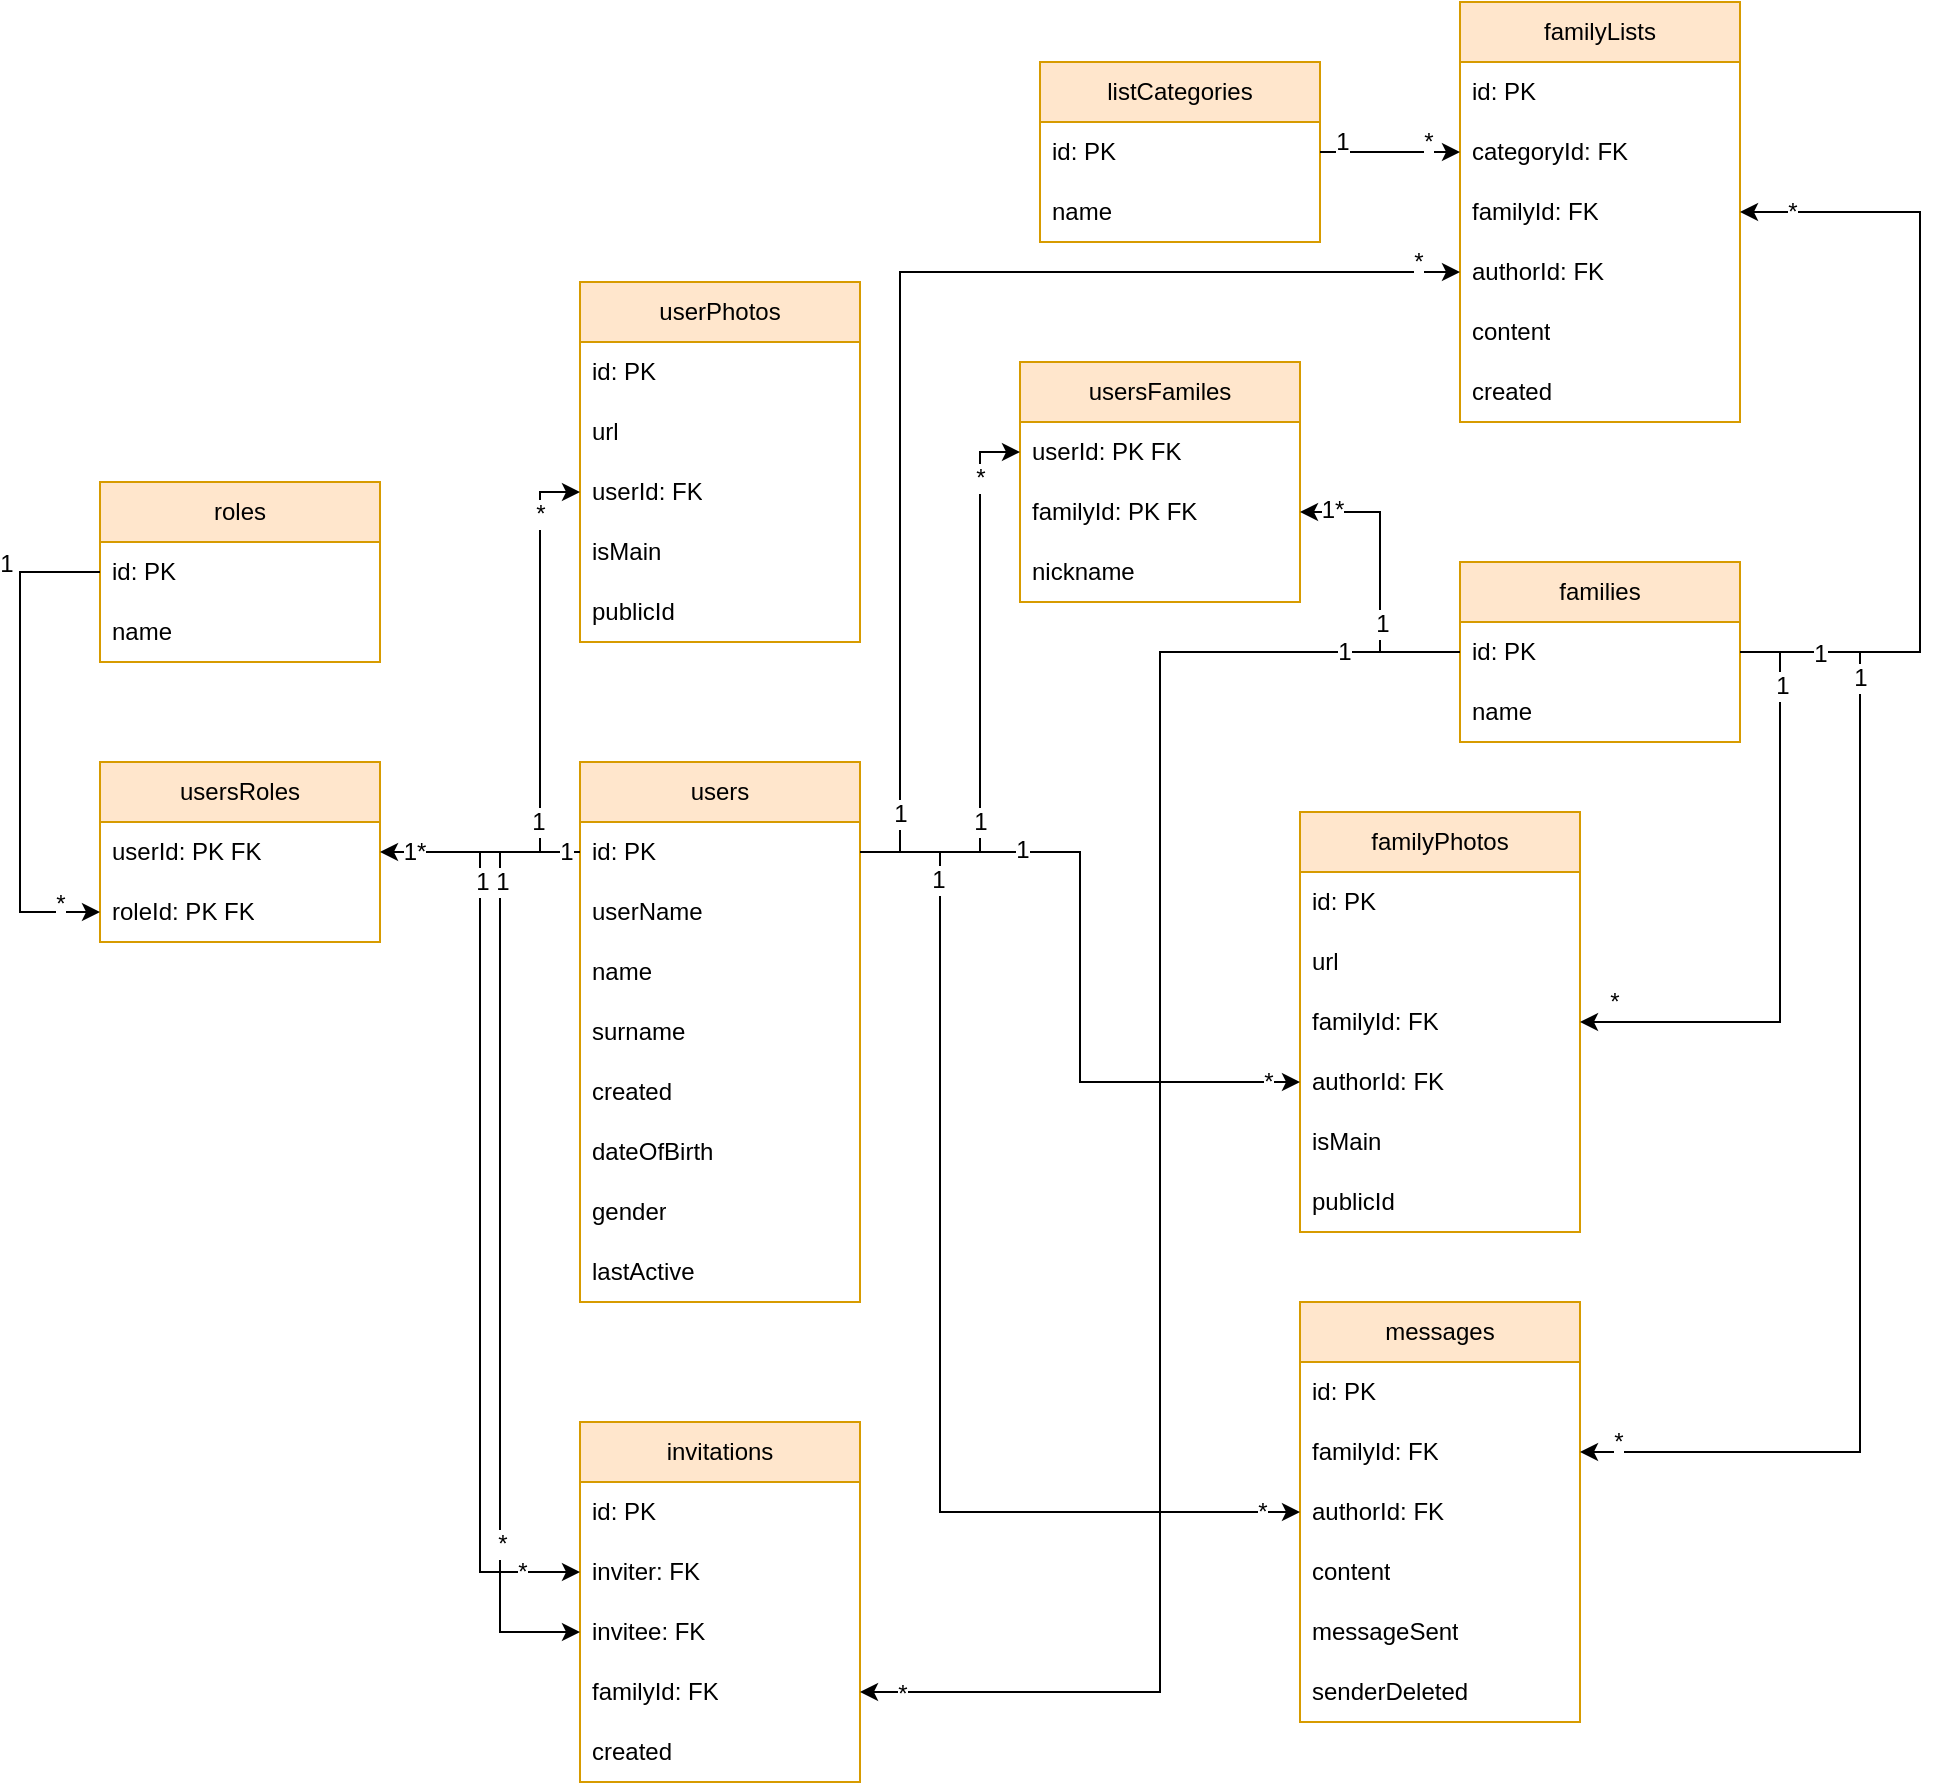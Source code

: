 <mxfile version="24.7.5">
  <diagram name="Strona-1" id="tA9agdr56p4hKBpBsx7S">
    <mxGraphModel dx="1290" dy="1776" grid="1" gridSize="10" guides="1" tooltips="1" connect="1" arrows="1" fold="1" page="1" pageScale="1" pageWidth="827" pageHeight="1169" math="0" shadow="0">
      <root>
        <mxCell id="0" />
        <mxCell id="1" parent="0" />
        <mxCell id="3G1fwVqHp_hqcapeYXKa-1" value="users" style="swimlane;fontStyle=0;childLayout=stackLayout;horizontal=1;startSize=30;horizontalStack=0;resizeParent=1;resizeParentMax=0;resizeLast=0;collapsible=1;marginBottom=0;whiteSpace=wrap;html=1;fillColor=#ffe6cc;strokeColor=#d79b00;" parent="1" vertex="1">
          <mxGeometry x="320" y="160" width="140" height="270" as="geometry">
            <mxRectangle x="120" y="80" width="70" height="30" as="alternateBounds" />
          </mxGeometry>
        </mxCell>
        <mxCell id="3G1fwVqHp_hqcapeYXKa-2" value="id: PK" style="text;strokeColor=none;fillColor=none;align=left;verticalAlign=middle;spacingLeft=4;spacingRight=4;overflow=hidden;points=[[0,0.5],[1,0.5]];portConstraint=eastwest;rotatable=0;whiteSpace=wrap;html=1;" parent="3G1fwVqHp_hqcapeYXKa-1" vertex="1">
          <mxGeometry y="30" width="140" height="30" as="geometry" />
        </mxCell>
        <mxCell id="Lj0pywwErP4duIBonrgP-1" value="userName" style="text;strokeColor=none;fillColor=none;align=left;verticalAlign=middle;spacingLeft=4;spacingRight=4;overflow=hidden;points=[[0,0.5],[1,0.5]];portConstraint=eastwest;rotatable=0;whiteSpace=wrap;html=1;" parent="3G1fwVqHp_hqcapeYXKa-1" vertex="1">
          <mxGeometry y="60" width="140" height="30" as="geometry" />
        </mxCell>
        <mxCell id="Lj0pywwErP4duIBonrgP-32" value="name" style="text;strokeColor=none;fillColor=none;align=left;verticalAlign=middle;spacingLeft=4;spacingRight=4;overflow=hidden;points=[[0,0.5],[1,0.5]];portConstraint=eastwest;rotatable=0;whiteSpace=wrap;html=1;" parent="3G1fwVqHp_hqcapeYXKa-1" vertex="1">
          <mxGeometry y="90" width="140" height="30" as="geometry" />
        </mxCell>
        <mxCell id="Lj0pywwErP4duIBonrgP-33" value="surname" style="text;strokeColor=none;fillColor=none;align=left;verticalAlign=middle;spacingLeft=4;spacingRight=4;overflow=hidden;points=[[0,0.5],[1,0.5]];portConstraint=eastwest;rotatable=0;whiteSpace=wrap;html=1;" parent="3G1fwVqHp_hqcapeYXKa-1" vertex="1">
          <mxGeometry y="120" width="140" height="30" as="geometry" />
        </mxCell>
        <mxCell id="Lj0pywwErP4duIBonrgP-2" value="created" style="text;strokeColor=none;fillColor=none;align=left;verticalAlign=middle;spacingLeft=4;spacingRight=4;overflow=hidden;points=[[0,0.5],[1,0.5]];portConstraint=eastwest;rotatable=0;whiteSpace=wrap;html=1;" parent="3G1fwVqHp_hqcapeYXKa-1" vertex="1">
          <mxGeometry y="150" width="140" height="30" as="geometry" />
        </mxCell>
        <mxCell id="Lj0pywwErP4duIBonrgP-25" value="dateOfBirth" style="text;strokeColor=none;fillColor=none;align=left;verticalAlign=middle;spacingLeft=4;spacingRight=4;overflow=hidden;points=[[0,0.5],[1,0.5]];portConstraint=eastwest;rotatable=0;whiteSpace=wrap;html=1;" parent="3G1fwVqHp_hqcapeYXKa-1" vertex="1">
          <mxGeometry y="180" width="140" height="30" as="geometry" />
        </mxCell>
        <mxCell id="Lj0pywwErP4duIBonrgP-4" value="gender" style="text;strokeColor=none;fillColor=none;align=left;verticalAlign=middle;spacingLeft=4;spacingRight=4;overflow=hidden;points=[[0,0.5],[1,0.5]];portConstraint=eastwest;rotatable=0;whiteSpace=wrap;html=1;" parent="3G1fwVqHp_hqcapeYXKa-1" vertex="1">
          <mxGeometry y="210" width="140" height="30" as="geometry" />
        </mxCell>
        <mxCell id="Lj0pywwErP4duIBonrgP-5" value="lastActive" style="text;strokeColor=none;fillColor=none;align=left;verticalAlign=middle;spacingLeft=4;spacingRight=4;overflow=hidden;points=[[0,0.5],[1,0.5]];portConstraint=eastwest;rotatable=0;whiteSpace=wrap;html=1;" parent="3G1fwVqHp_hqcapeYXKa-1" vertex="1">
          <mxGeometry y="240" width="140" height="30" as="geometry" />
        </mxCell>
        <mxCell id="3G1fwVqHp_hqcapeYXKa-7" value="roles" style="swimlane;fontStyle=0;childLayout=stackLayout;horizontal=1;startSize=30;horizontalStack=0;resizeParent=1;resizeParentMax=0;resizeLast=0;collapsible=1;marginBottom=0;whiteSpace=wrap;html=1;fillColor=#ffe6cc;strokeColor=#d79b00;" parent="1" vertex="1">
          <mxGeometry x="80" y="20" width="140" height="90" as="geometry">
            <mxRectangle x="120" y="80" width="70" height="30" as="alternateBounds" />
          </mxGeometry>
        </mxCell>
        <mxCell id="qeu9B4vKvqLOqwH7C2lc-4" value="id: PK" style="text;strokeColor=none;fillColor=none;align=left;verticalAlign=middle;spacingLeft=4;spacingRight=4;overflow=hidden;points=[[0,0.5],[1,0.5]];portConstraint=eastwest;rotatable=0;whiteSpace=wrap;html=1;" parent="3G1fwVqHp_hqcapeYXKa-7" vertex="1">
          <mxGeometry y="30" width="140" height="30" as="geometry" />
        </mxCell>
        <mxCell id="Lj0pywwErP4duIBonrgP-15" value="name" style="text;strokeColor=none;fillColor=none;align=left;verticalAlign=middle;spacingLeft=4;spacingRight=4;overflow=hidden;points=[[0,0.5],[1,0.5]];portConstraint=eastwest;rotatable=0;whiteSpace=wrap;html=1;" parent="3G1fwVqHp_hqcapeYXKa-7" vertex="1">
          <mxGeometry y="60" width="140" height="30" as="geometry" />
        </mxCell>
        <mxCell id="3G1fwVqHp_hqcapeYXKa-13" value="usersFamiles" style="swimlane;fontStyle=0;childLayout=stackLayout;horizontal=1;startSize=30;horizontalStack=0;resizeParent=1;resizeParentMax=0;resizeLast=0;collapsible=1;marginBottom=0;whiteSpace=wrap;html=1;fillColor=#ffe6cc;strokeColor=#d79b00;" parent="1" vertex="1">
          <mxGeometry x="540" y="-40" width="140" height="120" as="geometry">
            <mxRectangle x="120" y="80" width="70" height="30" as="alternateBounds" />
          </mxGeometry>
        </mxCell>
        <mxCell id="3G1fwVqHp_hqcapeYXKa-14" value="userId: PK FK" style="text;strokeColor=none;fillColor=none;align=left;verticalAlign=middle;spacingLeft=4;spacingRight=4;overflow=hidden;points=[[0,0.5],[1,0.5]];portConstraint=eastwest;rotatable=0;whiteSpace=wrap;html=1;" parent="3G1fwVqHp_hqcapeYXKa-13" vertex="1">
          <mxGeometry y="30" width="140" height="30" as="geometry" />
        </mxCell>
        <mxCell id="3G1fwVqHp_hqcapeYXKa-15" value="familyId: PK FK" style="text;strokeColor=none;fillColor=none;align=left;verticalAlign=middle;spacingLeft=4;spacingRight=4;overflow=hidden;points=[[0,0.5],[1,0.5]];portConstraint=eastwest;rotatable=0;whiteSpace=wrap;html=1;" parent="3G1fwVqHp_hqcapeYXKa-13" vertex="1">
          <mxGeometry y="60" width="140" height="30" as="geometry" />
        </mxCell>
        <mxCell id="Lj0pywwErP4duIBonrgP-29" value="nickname" style="text;strokeColor=none;fillColor=none;align=left;verticalAlign=middle;spacingLeft=4;spacingRight=4;overflow=hidden;points=[[0,0.5],[1,0.5]];portConstraint=eastwest;rotatable=0;whiteSpace=wrap;html=1;" parent="3G1fwVqHp_hqcapeYXKa-13" vertex="1">
          <mxGeometry y="90" width="140" height="30" as="geometry" />
        </mxCell>
        <mxCell id="3G1fwVqHp_hqcapeYXKa-19" value="families" style="swimlane;fontStyle=0;childLayout=stackLayout;horizontal=1;startSize=30;horizontalStack=0;resizeParent=1;resizeParentMax=0;resizeLast=0;collapsible=1;marginBottom=0;whiteSpace=wrap;html=1;fillColor=#ffe6cc;strokeColor=#d79b00;" parent="1" vertex="1">
          <mxGeometry x="760" y="60" width="140" height="90" as="geometry">
            <mxRectangle x="120" y="80" width="70" height="30" as="alternateBounds" />
          </mxGeometry>
        </mxCell>
        <mxCell id="3G1fwVqHp_hqcapeYXKa-20" value="id: PK" style="text;strokeColor=none;fillColor=none;align=left;verticalAlign=middle;spacingLeft=4;spacingRight=4;overflow=hidden;points=[[0,0.5],[1,0.5]];portConstraint=eastwest;rotatable=0;whiteSpace=wrap;html=1;" parent="3G1fwVqHp_hqcapeYXKa-19" vertex="1">
          <mxGeometry y="30" width="140" height="30" as="geometry" />
        </mxCell>
        <mxCell id="Lj0pywwErP4duIBonrgP-23" value="name" style="text;strokeColor=none;fillColor=none;align=left;verticalAlign=middle;spacingLeft=4;spacingRight=4;overflow=hidden;points=[[0,0.5],[1,0.5]];portConstraint=eastwest;rotatable=0;whiteSpace=wrap;html=1;" parent="3G1fwVqHp_hqcapeYXKa-19" vertex="1">
          <mxGeometry y="60" width="140" height="30" as="geometry" />
        </mxCell>
        <mxCell id="3G1fwVqHp_hqcapeYXKa-25" value="invitations" style="swimlane;fontStyle=0;childLayout=stackLayout;horizontal=1;startSize=30;horizontalStack=0;resizeParent=1;resizeParentMax=0;resizeLast=0;collapsible=1;marginBottom=0;whiteSpace=wrap;html=1;fillColor=#ffe6cc;strokeColor=#d79b00;" parent="1" vertex="1">
          <mxGeometry x="320" y="490" width="140" height="180" as="geometry">
            <mxRectangle x="120" y="80" width="70" height="30" as="alternateBounds" />
          </mxGeometry>
        </mxCell>
        <mxCell id="qeu9B4vKvqLOqwH7C2lc-30" value="id: PK" style="text;strokeColor=none;fillColor=none;align=left;verticalAlign=middle;spacingLeft=4;spacingRight=4;overflow=hidden;points=[[0,0.5],[1,0.5]];portConstraint=eastwest;rotatable=0;whiteSpace=wrap;html=1;" parent="3G1fwVqHp_hqcapeYXKa-25" vertex="1">
          <mxGeometry y="30" width="140" height="30" as="geometry" />
        </mxCell>
        <mxCell id="qeu9B4vKvqLOqwH7C2lc-37" value="inviter: FK" style="text;strokeColor=none;fillColor=none;align=left;verticalAlign=middle;spacingLeft=4;spacingRight=4;overflow=hidden;points=[[0,0.5],[1,0.5]];portConstraint=eastwest;rotatable=0;whiteSpace=wrap;html=1;" parent="3G1fwVqHp_hqcapeYXKa-25" vertex="1">
          <mxGeometry y="60" width="140" height="30" as="geometry" />
        </mxCell>
        <mxCell id="3G1fwVqHp_hqcapeYXKa-26" value="invitee: FK" style="text;strokeColor=none;fillColor=none;align=left;verticalAlign=middle;spacingLeft=4;spacingRight=4;overflow=hidden;points=[[0,0.5],[1,0.5]];portConstraint=eastwest;rotatable=0;whiteSpace=wrap;html=1;" parent="3G1fwVqHp_hqcapeYXKa-25" vertex="1">
          <mxGeometry y="90" width="140" height="30" as="geometry" />
        </mxCell>
        <mxCell id="Lj0pywwErP4duIBonrgP-26" value="familyId: FK" style="text;strokeColor=none;fillColor=none;align=left;verticalAlign=middle;spacingLeft=4;spacingRight=4;overflow=hidden;points=[[0,0.5],[1,0.5]];portConstraint=eastwest;rotatable=0;whiteSpace=wrap;html=1;" parent="3G1fwVqHp_hqcapeYXKa-25" vertex="1">
          <mxGeometry y="120" width="140" height="30" as="geometry" />
        </mxCell>
        <mxCell id="__LlVOu3j4F3SQd8gAxX-1" value="created" style="text;strokeColor=none;fillColor=none;align=left;verticalAlign=middle;spacingLeft=4;spacingRight=4;overflow=hidden;points=[[0,0.5],[1,0.5]];portConstraint=eastwest;rotatable=0;whiteSpace=wrap;html=1;" vertex="1" parent="3G1fwVqHp_hqcapeYXKa-25">
          <mxGeometry y="150" width="140" height="30" as="geometry" />
        </mxCell>
        <mxCell id="3G1fwVqHp_hqcapeYXKa-31" value="messages" style="swimlane;fontStyle=0;childLayout=stackLayout;horizontal=1;startSize=30;horizontalStack=0;resizeParent=1;resizeParentMax=0;resizeLast=0;collapsible=1;marginBottom=0;whiteSpace=wrap;html=1;fillColor=#ffe6cc;strokeColor=#d79b00;" parent="1" vertex="1">
          <mxGeometry x="680" y="430" width="140" height="210" as="geometry">
            <mxRectangle x="120" y="80" width="70" height="30" as="alternateBounds" />
          </mxGeometry>
        </mxCell>
        <mxCell id="3G1fwVqHp_hqcapeYXKa-32" value="id: PK" style="text;strokeColor=none;fillColor=none;align=left;verticalAlign=middle;spacingLeft=4;spacingRight=4;overflow=hidden;points=[[0,0.5],[1,0.5]];portConstraint=eastwest;rotatable=0;whiteSpace=wrap;html=1;" parent="3G1fwVqHp_hqcapeYXKa-31" vertex="1">
          <mxGeometry y="30" width="140" height="30" as="geometry" />
        </mxCell>
        <mxCell id="qeu9B4vKvqLOqwH7C2lc-16" value="familyId: FK" style="text;strokeColor=none;fillColor=none;align=left;verticalAlign=middle;spacingLeft=4;spacingRight=4;overflow=hidden;points=[[0,0.5],[1,0.5]];portConstraint=eastwest;rotatable=0;whiteSpace=wrap;html=1;" parent="3G1fwVqHp_hqcapeYXKa-31" vertex="1">
          <mxGeometry y="60" width="140" height="30" as="geometry" />
        </mxCell>
        <mxCell id="qeu9B4vKvqLOqwH7C2lc-18" value="authorId: FK" style="text;strokeColor=none;fillColor=none;align=left;verticalAlign=middle;spacingLeft=4;spacingRight=4;overflow=hidden;points=[[0,0.5],[1,0.5]];portConstraint=eastwest;rotatable=0;whiteSpace=wrap;html=1;" parent="3G1fwVqHp_hqcapeYXKa-31" vertex="1">
          <mxGeometry y="90" width="140" height="30" as="geometry" />
        </mxCell>
        <mxCell id="Lj0pywwErP4duIBonrgP-16" value="content" style="text;strokeColor=none;fillColor=none;align=left;verticalAlign=middle;spacingLeft=4;spacingRight=4;overflow=hidden;points=[[0,0.5],[1,0.5]];portConstraint=eastwest;rotatable=0;whiteSpace=wrap;html=1;" parent="3G1fwVqHp_hqcapeYXKa-31" vertex="1">
          <mxGeometry y="120" width="140" height="30" as="geometry" />
        </mxCell>
        <mxCell id="Lj0pywwErP4duIBonrgP-17" value="messageSent" style="text;strokeColor=none;fillColor=none;align=left;verticalAlign=middle;spacingLeft=4;spacingRight=4;overflow=hidden;points=[[0,0.5],[1,0.5]];portConstraint=eastwest;rotatable=0;whiteSpace=wrap;html=1;" parent="3G1fwVqHp_hqcapeYXKa-31" vertex="1">
          <mxGeometry y="150" width="140" height="30" as="geometry" />
        </mxCell>
        <mxCell id="Lj0pywwErP4duIBonrgP-18" value="senderDeleted" style="text;strokeColor=none;fillColor=none;align=left;verticalAlign=middle;spacingLeft=4;spacingRight=4;overflow=hidden;points=[[0,0.5],[1,0.5]];portConstraint=eastwest;rotatable=0;whiteSpace=wrap;html=1;" parent="3G1fwVqHp_hqcapeYXKa-31" vertex="1">
          <mxGeometry y="180" width="140" height="30" as="geometry" />
        </mxCell>
        <mxCell id="3G1fwVqHp_hqcapeYXKa-53" value="familyLists" style="swimlane;fontStyle=0;childLayout=stackLayout;horizontal=1;startSize=30;horizontalStack=0;resizeParent=1;resizeParentMax=0;resizeLast=0;collapsible=1;marginBottom=0;whiteSpace=wrap;html=1;fillColor=#ffe6cc;strokeColor=#d79b00;" parent="1" vertex="1">
          <mxGeometry x="760" y="-220" width="140" height="210" as="geometry">
            <mxRectangle x="120" y="80" width="70" height="30" as="alternateBounds" />
          </mxGeometry>
        </mxCell>
        <mxCell id="3G1fwVqHp_hqcapeYXKa-54" value="id: PK" style="text;strokeColor=none;fillColor=none;align=left;verticalAlign=middle;spacingLeft=4;spacingRight=4;overflow=hidden;points=[[0,0.5],[1,0.5]];portConstraint=eastwest;rotatable=0;whiteSpace=wrap;html=1;" parent="3G1fwVqHp_hqcapeYXKa-53" vertex="1">
          <mxGeometry y="30" width="140" height="30" as="geometry" />
        </mxCell>
        <mxCell id="qeu9B4vKvqLOqwH7C2lc-31" value="categoryId: FK" style="text;strokeColor=none;fillColor=none;align=left;verticalAlign=middle;spacingLeft=4;spacingRight=4;overflow=hidden;points=[[0,0.5],[1,0.5]];portConstraint=eastwest;rotatable=0;whiteSpace=wrap;html=1;" parent="3G1fwVqHp_hqcapeYXKa-53" vertex="1">
          <mxGeometry y="60" width="140" height="30" as="geometry" />
        </mxCell>
        <mxCell id="3G1fwVqHp_hqcapeYXKa-55" value="familyId: FK" style="text;strokeColor=none;fillColor=none;align=left;verticalAlign=middle;spacingLeft=4;spacingRight=4;overflow=hidden;points=[[0,0.5],[1,0.5]];portConstraint=eastwest;rotatable=0;whiteSpace=wrap;html=1;" parent="3G1fwVqHp_hqcapeYXKa-53" vertex="1">
          <mxGeometry y="90" width="140" height="30" as="geometry" />
        </mxCell>
        <mxCell id="qeu9B4vKvqLOqwH7C2lc-26" value="authorId: FK" style="text;strokeColor=none;fillColor=none;align=left;verticalAlign=middle;spacingLeft=4;spacingRight=4;overflow=hidden;points=[[0,0.5],[1,0.5]];portConstraint=eastwest;rotatable=0;whiteSpace=wrap;html=1;" parent="3G1fwVqHp_hqcapeYXKa-53" vertex="1">
          <mxGeometry y="120" width="140" height="30" as="geometry" />
        </mxCell>
        <mxCell id="Lj0pywwErP4duIBonrgP-36" value="content" style="text;strokeColor=none;fillColor=none;align=left;verticalAlign=middle;spacingLeft=4;spacingRight=4;overflow=hidden;points=[[0,0.5],[1,0.5]];portConstraint=eastwest;rotatable=0;whiteSpace=wrap;html=1;" parent="3G1fwVqHp_hqcapeYXKa-53" vertex="1">
          <mxGeometry y="150" width="140" height="30" as="geometry" />
        </mxCell>
        <mxCell id="Lj0pywwErP4duIBonrgP-37" value="created" style="text;strokeColor=none;fillColor=none;align=left;verticalAlign=middle;spacingLeft=4;spacingRight=4;overflow=hidden;points=[[0,0.5],[1,0.5]];portConstraint=eastwest;rotatable=0;whiteSpace=wrap;html=1;" parent="3G1fwVqHp_hqcapeYXKa-53" vertex="1">
          <mxGeometry y="180" width="140" height="30" as="geometry" />
        </mxCell>
        <mxCell id="qeu9B4vKvqLOqwH7C2lc-5" value="usersRoles" style="swimlane;fontStyle=0;childLayout=stackLayout;horizontal=1;startSize=30;horizontalStack=0;resizeParent=1;resizeParentMax=0;resizeLast=0;collapsible=1;marginBottom=0;whiteSpace=wrap;html=1;fillColor=#ffe6cc;strokeColor=#d79b00;" parent="1" vertex="1">
          <mxGeometry x="80" y="160" width="140" height="90" as="geometry">
            <mxRectangle x="120" y="80" width="70" height="30" as="alternateBounds" />
          </mxGeometry>
        </mxCell>
        <mxCell id="qeu9B4vKvqLOqwH7C2lc-6" value="userId: PK FK" style="text;strokeColor=none;fillColor=none;align=left;verticalAlign=middle;spacingLeft=4;spacingRight=4;overflow=hidden;points=[[0,0.5],[1,0.5]];portConstraint=eastwest;rotatable=0;whiteSpace=wrap;html=1;" parent="qeu9B4vKvqLOqwH7C2lc-5" vertex="1">
          <mxGeometry y="30" width="140" height="30" as="geometry" />
        </mxCell>
        <mxCell id="qeu9B4vKvqLOqwH7C2lc-7" value="roleId: PK FK" style="text;strokeColor=none;fillColor=none;align=left;verticalAlign=middle;spacingLeft=4;spacingRight=4;overflow=hidden;points=[[0,0.5],[1,0.5]];portConstraint=eastwest;rotatable=0;whiteSpace=wrap;html=1;" parent="qeu9B4vKvqLOqwH7C2lc-5" vertex="1">
          <mxGeometry y="60" width="140" height="30" as="geometry" />
        </mxCell>
        <mxCell id="qeu9B4vKvqLOqwH7C2lc-8" value="" style="edgeStyle=orthogonalEdgeStyle;rounded=0;orthogonalLoop=1;jettySize=auto;html=1;entryX=1;entryY=0.5;entryDx=0;entryDy=0;" parent="1" source="3G1fwVqHp_hqcapeYXKa-2" target="qeu9B4vKvqLOqwH7C2lc-6" edge="1">
          <mxGeometry relative="1" as="geometry" />
        </mxCell>
        <mxCell id="__LlVOu3j4F3SQd8gAxX-33" value="1*" style="edgeLabel;html=1;align=center;verticalAlign=middle;resizable=0;points=[];fontSize=12;" vertex="1" connectable="0" parent="qeu9B4vKvqLOqwH7C2lc-8">
          <mxGeometry x="0.672" relative="1" as="geometry">
            <mxPoint as="offset" />
          </mxGeometry>
        </mxCell>
        <mxCell id="qeu9B4vKvqLOqwH7C2lc-9" value="" style="edgeStyle=orthogonalEdgeStyle;rounded=0;orthogonalLoop=1;jettySize=auto;html=1;" parent="1" source="qeu9B4vKvqLOqwH7C2lc-4" target="qeu9B4vKvqLOqwH7C2lc-7" edge="1">
          <mxGeometry relative="1" as="geometry">
            <Array as="points">
              <mxPoint x="40" y="65" />
              <mxPoint x="40" y="235" />
            </Array>
          </mxGeometry>
        </mxCell>
        <mxCell id="__LlVOu3j4F3SQd8gAxX-2" value="1" style="edgeLabel;html=1;align=center;verticalAlign=middle;resizable=0;points=[];fontSize=12;" vertex="1" connectable="0" parent="qeu9B4vKvqLOqwH7C2lc-9">
          <mxGeometry x="-0.68" y="1" relative="1" as="geometry">
            <mxPoint x="-8" y="-4" as="offset" />
          </mxGeometry>
        </mxCell>
        <mxCell id="__LlVOu3j4F3SQd8gAxX-4" value="*" style="edgeLabel;html=1;align=center;verticalAlign=middle;resizable=0;points=[];fontSize=12;" vertex="1" connectable="0" parent="qeu9B4vKvqLOqwH7C2lc-9">
          <mxGeometry x="0.611" relative="1" as="geometry">
            <mxPoint x="20" y="4" as="offset" />
          </mxGeometry>
        </mxCell>
        <mxCell id="qeu9B4vKvqLOqwH7C2lc-14" style="edgeStyle=orthogonalEdgeStyle;rounded=0;orthogonalLoop=1;jettySize=auto;html=1;exitX=1;exitY=0.5;exitDx=0;exitDy=0;entryX=0;entryY=0.5;entryDx=0;entryDy=0;" parent="1" source="3G1fwVqHp_hqcapeYXKa-2" target="3G1fwVqHp_hqcapeYXKa-14" edge="1">
          <mxGeometry relative="1" as="geometry">
            <Array as="points">
              <mxPoint x="520" y="205" />
              <mxPoint x="520" y="5" />
            </Array>
          </mxGeometry>
        </mxCell>
        <mxCell id="__LlVOu3j4F3SQd8gAxX-17" value="*" style="edgeLabel;html=1;align=center;verticalAlign=middle;resizable=0;points=[];fontSize=12;" vertex="1" connectable="0" parent="qeu9B4vKvqLOqwH7C2lc-14">
          <mxGeometry x="0.766" relative="1" as="geometry">
            <mxPoint as="offset" />
          </mxGeometry>
        </mxCell>
        <mxCell id="__LlVOu3j4F3SQd8gAxX-18" value="1" style="edgeLabel;html=1;align=center;verticalAlign=middle;resizable=0;points=[];fontSize=12;" vertex="1" connectable="0" parent="qeu9B4vKvqLOqwH7C2lc-14">
          <mxGeometry x="-0.463" relative="1" as="geometry">
            <mxPoint as="offset" />
          </mxGeometry>
        </mxCell>
        <mxCell id="qeu9B4vKvqLOqwH7C2lc-15" style="edgeStyle=orthogonalEdgeStyle;rounded=0;orthogonalLoop=1;jettySize=auto;html=1;entryX=1;entryY=0.5;entryDx=0;entryDy=0;" parent="1" source="3G1fwVqHp_hqcapeYXKa-20" target="3G1fwVqHp_hqcapeYXKa-15" edge="1">
          <mxGeometry relative="1" as="geometry" />
        </mxCell>
        <mxCell id="__LlVOu3j4F3SQd8gAxX-13" value="1*" style="edgeLabel;html=1;align=center;verticalAlign=middle;resizable=0;points=[];fontSize=12;" vertex="1" connectable="0" parent="qeu9B4vKvqLOqwH7C2lc-15">
          <mxGeometry x="0.792" y="-1" relative="1" as="geometry">
            <mxPoint as="offset" />
          </mxGeometry>
        </mxCell>
        <mxCell id="__LlVOu3j4F3SQd8gAxX-16" value="1" style="edgeLabel;html=1;align=center;verticalAlign=middle;resizable=0;points=[];fontSize=12;" vertex="1" connectable="0" parent="qeu9B4vKvqLOqwH7C2lc-15">
          <mxGeometry x="-0.277" y="-1" relative="1" as="geometry">
            <mxPoint as="offset" />
          </mxGeometry>
        </mxCell>
        <mxCell id="qeu9B4vKvqLOqwH7C2lc-17" style="edgeStyle=orthogonalEdgeStyle;rounded=0;orthogonalLoop=1;jettySize=auto;html=1;exitX=1;exitY=0.5;exitDx=0;exitDy=0;entryX=1;entryY=0.5;entryDx=0;entryDy=0;" parent="1" source="3G1fwVqHp_hqcapeYXKa-20" target="qeu9B4vKvqLOqwH7C2lc-16" edge="1">
          <mxGeometry relative="1" as="geometry">
            <Array as="points">
              <mxPoint x="960" y="105" />
              <mxPoint x="960" y="505" />
            </Array>
          </mxGeometry>
        </mxCell>
        <mxCell id="__LlVOu3j4F3SQd8gAxX-9" value="*" style="edgeLabel;html=1;align=center;verticalAlign=middle;resizable=0;points=[];fontSize=12;" vertex="1" connectable="0" parent="qeu9B4vKvqLOqwH7C2lc-17">
          <mxGeometry x="0.938" y="-1" relative="1" as="geometry">
            <mxPoint y="-4" as="offset" />
          </mxGeometry>
        </mxCell>
        <mxCell id="__LlVOu3j4F3SQd8gAxX-10" value="1" style="edgeLabel;html=1;align=center;verticalAlign=middle;resizable=0;points=[];fontSize=12;" vertex="1" connectable="0" parent="qeu9B4vKvqLOqwH7C2lc-17">
          <mxGeometry x="-0.757" relative="1" as="geometry">
            <mxPoint as="offset" />
          </mxGeometry>
        </mxCell>
        <mxCell id="qeu9B4vKvqLOqwH7C2lc-19" style="edgeStyle=orthogonalEdgeStyle;rounded=0;orthogonalLoop=1;jettySize=auto;html=1;entryX=0;entryY=0.5;entryDx=0;entryDy=0;" parent="1" source="3G1fwVqHp_hqcapeYXKa-2" target="qeu9B4vKvqLOqwH7C2lc-18" edge="1">
          <mxGeometry relative="1" as="geometry">
            <Array as="points">
              <mxPoint x="500" y="205" />
              <mxPoint x="500" y="535" />
            </Array>
          </mxGeometry>
        </mxCell>
        <mxCell id="__LlVOu3j4F3SQd8gAxX-23" value="1" style="edgeLabel;html=1;align=center;verticalAlign=middle;resizable=0;points=[];fontSize=12;" vertex="1" connectable="0" parent="qeu9B4vKvqLOqwH7C2lc-19">
          <mxGeometry x="-0.804" y="-1" relative="1" as="geometry">
            <mxPoint as="offset" />
          </mxGeometry>
        </mxCell>
        <mxCell id="__LlVOu3j4F3SQd8gAxX-24" value="*" style="edgeLabel;html=1;align=center;verticalAlign=middle;resizable=0;points=[];fontSize=12;" vertex="1" connectable="0" parent="qeu9B4vKvqLOqwH7C2lc-19">
          <mxGeometry x="0.929" relative="1" as="geometry">
            <mxPoint as="offset" />
          </mxGeometry>
        </mxCell>
        <mxCell id="qeu9B4vKvqLOqwH7C2lc-22" value="listCategories" style="swimlane;fontStyle=0;childLayout=stackLayout;horizontal=1;startSize=30;horizontalStack=0;resizeParent=1;resizeParentMax=0;resizeLast=0;collapsible=1;marginBottom=0;whiteSpace=wrap;html=1;fillColor=#ffe6cc;strokeColor=#d79b00;" parent="1" vertex="1">
          <mxGeometry x="550" y="-190" width="140" height="90" as="geometry">
            <mxRectangle x="120" y="80" width="70" height="30" as="alternateBounds" />
          </mxGeometry>
        </mxCell>
        <mxCell id="qeu9B4vKvqLOqwH7C2lc-23" value="id: PK" style="text;strokeColor=none;fillColor=none;align=left;verticalAlign=middle;spacingLeft=4;spacingRight=4;overflow=hidden;points=[[0,0.5],[1,0.5]];portConstraint=eastwest;rotatable=0;whiteSpace=wrap;html=1;" parent="qeu9B4vKvqLOqwH7C2lc-22" vertex="1">
          <mxGeometry y="30" width="140" height="30" as="geometry" />
        </mxCell>
        <mxCell id="Lj0pywwErP4duIBonrgP-24" value="name" style="text;strokeColor=none;fillColor=none;align=left;verticalAlign=middle;spacingLeft=4;spacingRight=4;overflow=hidden;points=[[0,0.5],[1,0.5]];portConstraint=eastwest;rotatable=0;whiteSpace=wrap;html=1;" parent="qeu9B4vKvqLOqwH7C2lc-22" vertex="1">
          <mxGeometry y="60" width="140" height="30" as="geometry" />
        </mxCell>
        <mxCell id="qeu9B4vKvqLOqwH7C2lc-27" style="edgeStyle=orthogonalEdgeStyle;rounded=0;orthogonalLoop=1;jettySize=auto;html=1;exitX=1;exitY=0.5;exitDx=0;exitDy=0;entryX=1;entryY=0.5;entryDx=0;entryDy=0;" parent="1" source="3G1fwVqHp_hqcapeYXKa-20" target="3G1fwVqHp_hqcapeYXKa-55" edge="1">
          <mxGeometry relative="1" as="geometry">
            <Array as="points">
              <mxPoint x="990" y="105" />
              <mxPoint x="990" y="-115" />
            </Array>
          </mxGeometry>
        </mxCell>
        <mxCell id="__LlVOu3j4F3SQd8gAxX-7" value="*" style="edgeLabel;html=1;align=center;verticalAlign=middle;resizable=0;points=[];fontSize=12;" vertex="1" connectable="0" parent="qeu9B4vKvqLOqwH7C2lc-27">
          <mxGeometry x="0.871" relative="1" as="geometry">
            <mxPoint as="offset" />
          </mxGeometry>
        </mxCell>
        <mxCell id="__LlVOu3j4F3SQd8gAxX-8" value="1" style="edgeLabel;html=1;align=center;verticalAlign=middle;resizable=0;points=[];fontSize=12;" vertex="1" connectable="0" parent="qeu9B4vKvqLOqwH7C2lc-27">
          <mxGeometry x="-0.802" y="-1" relative="1" as="geometry">
            <mxPoint as="offset" />
          </mxGeometry>
        </mxCell>
        <mxCell id="qeu9B4vKvqLOqwH7C2lc-33" style="edgeStyle=orthogonalEdgeStyle;rounded=0;orthogonalLoop=1;jettySize=auto;html=1;exitX=1;exitY=0.5;exitDx=0;exitDy=0;entryX=0;entryY=0.5;entryDx=0;entryDy=0;" parent="1" source="3G1fwVqHp_hqcapeYXKa-2" target="qeu9B4vKvqLOqwH7C2lc-26" edge="1">
          <mxGeometry relative="1" as="geometry">
            <Array as="points">
              <mxPoint x="480" y="205" />
              <mxPoint x="480" y="-85" />
            </Array>
          </mxGeometry>
        </mxCell>
        <mxCell id="__LlVOu3j4F3SQd8gAxX-19" value="1" style="edgeLabel;html=1;align=center;verticalAlign=middle;resizable=0;points=[];fontSize=12;" vertex="1" connectable="0" parent="qeu9B4vKvqLOqwH7C2lc-33">
          <mxGeometry x="-0.867" relative="1" as="geometry">
            <mxPoint as="offset" />
          </mxGeometry>
        </mxCell>
        <mxCell id="__LlVOu3j4F3SQd8gAxX-20" value="*" style="edgeLabel;html=1;align=center;verticalAlign=middle;resizable=0;points=[];fontSize=12;" vertex="1" connectable="0" parent="qeu9B4vKvqLOqwH7C2lc-33">
          <mxGeometry x="0.927" y="-1" relative="1" as="geometry">
            <mxPoint y="-6" as="offset" />
          </mxGeometry>
        </mxCell>
        <mxCell id="qeu9B4vKvqLOqwH7C2lc-38" style="edgeStyle=orthogonalEdgeStyle;rounded=0;orthogonalLoop=1;jettySize=auto;html=1;exitX=0;exitY=0.5;exitDx=0;exitDy=0;entryX=0;entryY=0.5;entryDx=0;entryDy=0;" parent="1" source="3G1fwVqHp_hqcapeYXKa-2" target="qeu9B4vKvqLOqwH7C2lc-37" edge="1">
          <mxGeometry relative="1" as="geometry">
            <Array as="points">
              <mxPoint x="270" y="205" />
              <mxPoint x="270" y="565" />
            </Array>
          </mxGeometry>
        </mxCell>
        <mxCell id="__LlVOu3j4F3SQd8gAxX-27" value="*" style="edgeLabel;html=1;align=center;verticalAlign=middle;resizable=0;points=[];fontSize=12;" vertex="1" connectable="0" parent="qeu9B4vKvqLOqwH7C2lc-38">
          <mxGeometry x="0.873" relative="1" as="geometry">
            <mxPoint as="offset" />
          </mxGeometry>
        </mxCell>
        <mxCell id="__LlVOu3j4F3SQd8gAxX-30" value="1" style="edgeLabel;html=1;align=center;verticalAlign=middle;resizable=0;points=[];fontSize=12;" vertex="1" connectable="0" parent="qeu9B4vKvqLOqwH7C2lc-38">
          <mxGeometry x="-0.7" y="1" relative="1" as="geometry">
            <mxPoint y="-4" as="offset" />
          </mxGeometry>
        </mxCell>
        <mxCell id="qeu9B4vKvqLOqwH7C2lc-39" style="edgeStyle=orthogonalEdgeStyle;rounded=0;orthogonalLoop=1;jettySize=auto;html=1;exitX=0;exitY=0.5;exitDx=0;exitDy=0;entryX=0;entryY=0.5;entryDx=0;entryDy=0;" parent="1" source="3G1fwVqHp_hqcapeYXKa-2" target="3G1fwVqHp_hqcapeYXKa-26" edge="1">
          <mxGeometry relative="1" as="geometry">
            <Array as="points">
              <mxPoint x="280" y="205" />
              <mxPoint x="280" y="595" />
            </Array>
          </mxGeometry>
        </mxCell>
        <mxCell id="__LlVOu3j4F3SQd8gAxX-28" value="*" style="edgeLabel;html=1;align=center;verticalAlign=middle;resizable=0;points=[];fontSize=12;" vertex="1" connectable="0" parent="qeu9B4vKvqLOqwH7C2lc-39">
          <mxGeometry x="0.642" y="1" relative="1" as="geometry">
            <mxPoint as="offset" />
          </mxGeometry>
        </mxCell>
        <mxCell id="__LlVOu3j4F3SQd8gAxX-29" value="1" style="edgeLabel;html=1;align=center;verticalAlign=middle;resizable=0;points=[];fontSize=12;" vertex="1" connectable="0" parent="qeu9B4vKvqLOqwH7C2lc-39">
          <mxGeometry x="-0.861" y="-1" relative="1" as="geometry">
            <mxPoint x="-7" y="16" as="offset" />
          </mxGeometry>
        </mxCell>
        <mxCell id="qeu9B4vKvqLOqwH7C2lc-50" value="familyPhotos" style="swimlane;fontStyle=0;childLayout=stackLayout;horizontal=1;startSize=30;horizontalStack=0;resizeParent=1;resizeParentMax=0;resizeLast=0;collapsible=1;marginBottom=0;whiteSpace=wrap;html=1;fillColor=#ffe6cc;strokeColor=#d79b00;" parent="1" vertex="1">
          <mxGeometry x="680" y="185" width="140" height="210" as="geometry">
            <mxRectangle x="120" y="80" width="70" height="30" as="alternateBounds" />
          </mxGeometry>
        </mxCell>
        <mxCell id="qeu9B4vKvqLOqwH7C2lc-51" value="id: PK" style="text;strokeColor=none;fillColor=none;align=left;verticalAlign=middle;spacingLeft=4;spacingRight=4;overflow=hidden;points=[[0,0.5],[1,0.5]];portConstraint=eastwest;rotatable=0;whiteSpace=wrap;html=1;" parent="qeu9B4vKvqLOqwH7C2lc-50" vertex="1">
          <mxGeometry y="30" width="140" height="30" as="geometry" />
        </mxCell>
        <mxCell id="Lj0pywwErP4duIBonrgP-22" value="url" style="text;strokeColor=none;fillColor=none;align=left;verticalAlign=middle;spacingLeft=4;spacingRight=4;overflow=hidden;points=[[0,0.5],[1,0.5]];portConstraint=eastwest;rotatable=0;whiteSpace=wrap;html=1;" parent="qeu9B4vKvqLOqwH7C2lc-50" vertex="1">
          <mxGeometry y="60" width="140" height="30" as="geometry" />
        </mxCell>
        <mxCell id="qeu9B4vKvqLOqwH7C2lc-52" value="familyId: FK" style="text;strokeColor=none;fillColor=none;align=left;verticalAlign=middle;spacingLeft=4;spacingRight=4;overflow=hidden;points=[[0,0.5],[1,0.5]];portConstraint=eastwest;rotatable=0;whiteSpace=wrap;html=1;" parent="qeu9B4vKvqLOqwH7C2lc-50" vertex="1">
          <mxGeometry y="90" width="140" height="30" as="geometry" />
        </mxCell>
        <mxCell id="qeu9B4vKvqLOqwH7C2lc-53" value="authorId: FK" style="text;strokeColor=none;fillColor=none;align=left;verticalAlign=middle;spacingLeft=4;spacingRight=4;overflow=hidden;points=[[0,0.5],[1,0.5]];portConstraint=eastwest;rotatable=0;whiteSpace=wrap;html=1;" parent="qeu9B4vKvqLOqwH7C2lc-50" vertex="1">
          <mxGeometry y="120" width="140" height="30" as="geometry" />
        </mxCell>
        <mxCell id="Lj0pywwErP4duIBonrgP-21" value="isMain" style="text;strokeColor=none;fillColor=none;align=left;verticalAlign=middle;spacingLeft=4;spacingRight=4;overflow=hidden;points=[[0,0.5],[1,0.5]];portConstraint=eastwest;rotatable=0;whiteSpace=wrap;html=1;" parent="qeu9B4vKvqLOqwH7C2lc-50" vertex="1">
          <mxGeometry y="150" width="140" height="30" as="geometry" />
        </mxCell>
        <mxCell id="Lj0pywwErP4duIBonrgP-35" value="publicId" style="text;strokeColor=none;fillColor=none;align=left;verticalAlign=middle;spacingLeft=4;spacingRight=4;overflow=hidden;points=[[0,0.5],[1,0.5]];portConstraint=eastwest;rotatable=0;whiteSpace=wrap;html=1;" parent="qeu9B4vKvqLOqwH7C2lc-50" vertex="1">
          <mxGeometry y="180" width="140" height="30" as="geometry" />
        </mxCell>
        <mxCell id="qeu9B4vKvqLOqwH7C2lc-54" value="userPhotos" style="swimlane;fontStyle=0;childLayout=stackLayout;horizontal=1;startSize=30;horizontalStack=0;resizeParent=1;resizeParentMax=0;resizeLast=0;collapsible=1;marginBottom=0;whiteSpace=wrap;html=1;fillColor=#ffe6cc;strokeColor=#d79b00;" parent="1" vertex="1">
          <mxGeometry x="320" y="-80" width="140" height="180" as="geometry">
            <mxRectangle x="120" y="80" width="70" height="30" as="alternateBounds" />
          </mxGeometry>
        </mxCell>
        <mxCell id="qeu9B4vKvqLOqwH7C2lc-55" value="id: PK" style="text;strokeColor=none;fillColor=none;align=left;verticalAlign=middle;spacingLeft=4;spacingRight=4;overflow=hidden;points=[[0,0.5],[1,0.5]];portConstraint=eastwest;rotatable=0;whiteSpace=wrap;html=1;" parent="qeu9B4vKvqLOqwH7C2lc-54" vertex="1">
          <mxGeometry y="30" width="140" height="30" as="geometry" />
        </mxCell>
        <mxCell id="Lj0pywwErP4duIBonrgP-14" value="url" style="text;strokeColor=none;fillColor=none;align=left;verticalAlign=middle;spacingLeft=4;spacingRight=4;overflow=hidden;points=[[0,0.5],[1,0.5]];portConstraint=eastwest;rotatable=0;whiteSpace=wrap;html=1;" parent="qeu9B4vKvqLOqwH7C2lc-54" vertex="1">
          <mxGeometry y="60" width="140" height="30" as="geometry" />
        </mxCell>
        <mxCell id="qeu9B4vKvqLOqwH7C2lc-56" value="userId: FK" style="text;strokeColor=none;fillColor=none;align=left;verticalAlign=middle;spacingLeft=4;spacingRight=4;overflow=hidden;points=[[0,0.5],[1,0.5]];portConstraint=eastwest;rotatable=0;whiteSpace=wrap;html=1;" parent="qeu9B4vKvqLOqwH7C2lc-54" vertex="1">
          <mxGeometry y="90" width="140" height="30" as="geometry" />
        </mxCell>
        <mxCell id="Lj0pywwErP4duIBonrgP-34" value="isMain" style="text;strokeColor=none;fillColor=none;align=left;verticalAlign=middle;spacingLeft=4;spacingRight=4;overflow=hidden;points=[[0,0.5],[1,0.5]];portConstraint=eastwest;rotatable=0;whiteSpace=wrap;html=1;" parent="qeu9B4vKvqLOqwH7C2lc-54" vertex="1">
          <mxGeometry y="120" width="140" height="30" as="geometry" />
        </mxCell>
        <mxCell id="Lj0pywwErP4duIBonrgP-9" value="publicId" style="text;strokeColor=none;fillColor=none;align=left;verticalAlign=middle;spacingLeft=4;spacingRight=4;overflow=hidden;points=[[0,0.5],[1,0.5]];portConstraint=eastwest;rotatable=0;whiteSpace=wrap;html=1;" parent="qeu9B4vKvqLOqwH7C2lc-54" vertex="1">
          <mxGeometry y="150" width="140" height="30" as="geometry" />
        </mxCell>
        <mxCell id="qeu9B4vKvqLOqwH7C2lc-57" style="edgeStyle=orthogonalEdgeStyle;rounded=0;orthogonalLoop=1;jettySize=auto;html=1;exitX=1;exitY=0.5;exitDx=0;exitDy=0;entryX=1;entryY=0.5;entryDx=0;entryDy=0;" parent="1" source="3G1fwVqHp_hqcapeYXKa-20" target="qeu9B4vKvqLOqwH7C2lc-52" edge="1">
          <mxGeometry relative="1" as="geometry" />
        </mxCell>
        <mxCell id="__LlVOu3j4F3SQd8gAxX-11" value="1" style="edgeLabel;html=1;align=center;verticalAlign=middle;resizable=0;points=[];fontSize=12;" vertex="1" connectable="0" parent="qeu9B4vKvqLOqwH7C2lc-57">
          <mxGeometry x="-0.759" y="1" relative="1" as="geometry">
            <mxPoint as="offset" />
          </mxGeometry>
        </mxCell>
        <mxCell id="__LlVOu3j4F3SQd8gAxX-12" value="*" style="edgeLabel;html=1;align=center;verticalAlign=middle;resizable=0;points=[];fontSize=12;" vertex="1" connectable="0" parent="qeu9B4vKvqLOqwH7C2lc-57">
          <mxGeometry x="0.891" relative="1" as="geometry">
            <mxPoint y="-10" as="offset" />
          </mxGeometry>
        </mxCell>
        <mxCell id="qeu9B4vKvqLOqwH7C2lc-58" style="edgeStyle=orthogonalEdgeStyle;rounded=0;orthogonalLoop=1;jettySize=auto;html=1;exitX=1;exitY=0.5;exitDx=0;exitDy=0;entryX=0;entryY=0.5;entryDx=0;entryDy=0;" parent="1" source="3G1fwVqHp_hqcapeYXKa-2" target="qeu9B4vKvqLOqwH7C2lc-53" edge="1">
          <mxGeometry relative="1" as="geometry" />
        </mxCell>
        <mxCell id="__LlVOu3j4F3SQd8gAxX-21" value="1" style="edgeLabel;html=1;align=center;verticalAlign=middle;resizable=0;points=[];fontSize=12;" vertex="1" connectable="0" parent="qeu9B4vKvqLOqwH7C2lc-58">
          <mxGeometry x="-0.519" y="1" relative="1" as="geometry">
            <mxPoint as="offset" />
          </mxGeometry>
        </mxCell>
        <mxCell id="__LlVOu3j4F3SQd8gAxX-22" value="*" style="edgeLabel;html=1;align=center;verticalAlign=middle;resizable=0;points=[];fontSize=12;" vertex="1" connectable="0" parent="qeu9B4vKvqLOqwH7C2lc-58">
          <mxGeometry x="0.902" relative="1" as="geometry">
            <mxPoint as="offset" />
          </mxGeometry>
        </mxCell>
        <mxCell id="qeu9B4vKvqLOqwH7C2lc-59" style="edgeStyle=orthogonalEdgeStyle;rounded=0;orthogonalLoop=1;jettySize=auto;html=1;exitX=0;exitY=0.5;exitDx=0;exitDy=0;entryX=0;entryY=0.5;entryDx=0;entryDy=0;" parent="1" source="3G1fwVqHp_hqcapeYXKa-2" target="qeu9B4vKvqLOqwH7C2lc-56" edge="1">
          <mxGeometry relative="1" as="geometry">
            <Array as="points">
              <mxPoint x="300" y="205" />
              <mxPoint x="300" y="25" />
            </Array>
          </mxGeometry>
        </mxCell>
        <mxCell id="__LlVOu3j4F3SQd8gAxX-31" value="*" style="edgeLabel;html=1;align=center;verticalAlign=middle;resizable=0;points=[];fontSize=12;" vertex="1" connectable="0" parent="qeu9B4vKvqLOqwH7C2lc-59">
          <mxGeometry x="0.718" relative="1" as="geometry">
            <mxPoint as="offset" />
          </mxGeometry>
        </mxCell>
        <mxCell id="__LlVOu3j4F3SQd8gAxX-32" value="1" style="edgeLabel;html=1;align=center;verticalAlign=middle;resizable=0;points=[];fontSize=12;" vertex="1" connectable="0" parent="qeu9B4vKvqLOqwH7C2lc-59">
          <mxGeometry x="-0.682" y="1" relative="1" as="geometry">
            <mxPoint as="offset" />
          </mxGeometry>
        </mxCell>
        <mxCell id="__LlVOu3j4F3SQd8gAxX-34" value="1" style="edgeLabel;html=1;align=center;verticalAlign=middle;resizable=0;points=[];fontSize=12;" vertex="1" connectable="0" parent="qeu9B4vKvqLOqwH7C2lc-59">
          <mxGeometry x="-0.931" relative="1" as="geometry">
            <mxPoint as="offset" />
          </mxGeometry>
        </mxCell>
        <mxCell id="qeu9B4vKvqLOqwH7C2lc-60" style="edgeStyle=orthogonalEdgeStyle;rounded=0;orthogonalLoop=1;jettySize=auto;html=1;exitX=1;exitY=0.5;exitDx=0;exitDy=0;entryX=0;entryY=0.5;entryDx=0;entryDy=0;" parent="1" source="qeu9B4vKvqLOqwH7C2lc-23" target="qeu9B4vKvqLOqwH7C2lc-31" edge="1">
          <mxGeometry relative="1" as="geometry" />
        </mxCell>
        <mxCell id="__LlVOu3j4F3SQd8gAxX-5" value="1" style="edgeLabel;html=1;align=center;verticalAlign=middle;resizable=0;points=[];fontSize=12;" vertex="1" connectable="0" parent="qeu9B4vKvqLOqwH7C2lc-60">
          <mxGeometry x="-0.697" y="-1" relative="1" as="geometry">
            <mxPoint y="-6" as="offset" />
          </mxGeometry>
        </mxCell>
        <mxCell id="__LlVOu3j4F3SQd8gAxX-6" value="*" style="edgeLabel;html=1;align=center;verticalAlign=middle;resizable=0;points=[];fontSize=12;" vertex="1" connectable="0" parent="qeu9B4vKvqLOqwH7C2lc-60">
          <mxGeometry x="0.531" y="1" relative="1" as="geometry">
            <mxPoint y="-4" as="offset" />
          </mxGeometry>
        </mxCell>
        <mxCell id="Lj0pywwErP4duIBonrgP-28" style="edgeStyle=orthogonalEdgeStyle;rounded=0;orthogonalLoop=1;jettySize=auto;html=1;" parent="1" source="3G1fwVqHp_hqcapeYXKa-20" target="Lj0pywwErP4duIBonrgP-26" edge="1">
          <mxGeometry relative="1" as="geometry" />
        </mxCell>
        <mxCell id="__LlVOu3j4F3SQd8gAxX-25" value="1" style="edgeLabel;html=1;align=center;verticalAlign=middle;resizable=0;points=[];fontSize=12;" vertex="1" connectable="0" parent="Lj0pywwErP4duIBonrgP-28">
          <mxGeometry x="-0.858" relative="1" as="geometry">
            <mxPoint as="offset" />
          </mxGeometry>
        </mxCell>
        <mxCell id="__LlVOu3j4F3SQd8gAxX-26" value="*" style="edgeLabel;html=1;align=center;verticalAlign=middle;resizable=0;points=[];fontSize=12;" vertex="1" connectable="0" parent="Lj0pywwErP4duIBonrgP-28">
          <mxGeometry x="0.95" y="1" relative="1" as="geometry">
            <mxPoint as="offset" />
          </mxGeometry>
        </mxCell>
      </root>
    </mxGraphModel>
  </diagram>
</mxfile>
